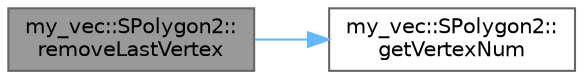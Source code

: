 digraph "my_vec::SPolygon2::removeLastVertex"
{
 // LATEX_PDF_SIZE
  bgcolor="transparent";
  edge [fontname=Helvetica,fontsize=10,labelfontname=Helvetica,labelfontsize=10];
  node [fontname=Helvetica,fontsize=10,shape=box,height=0.2,width=0.4];
  rankdir="LR";
  Node1 [id="Node000001",label="my_vec::SPolygon2::\lremoveLastVertex",height=0.2,width=0.4,color="gray40", fillcolor="grey60", style="filled", fontcolor="black",tooltip="1番最後の頂点を削除する関数"];
  Node1 -> Node2 [id="edge1_Node000001_Node000002",color="steelblue1",style="solid",tooltip=" "];
  Node2 [id="Node000002",label="my_vec::SPolygon2::\lgetVertexNum",height=0.2,width=0.4,color="grey40", fillcolor="white", style="filled",URL="$structmy__vec_1_1_s_polygon2.html#a178e01b9175e47eed8f3ab893614f627",tooltip="多角形の頂点数を返す関数"];
}
